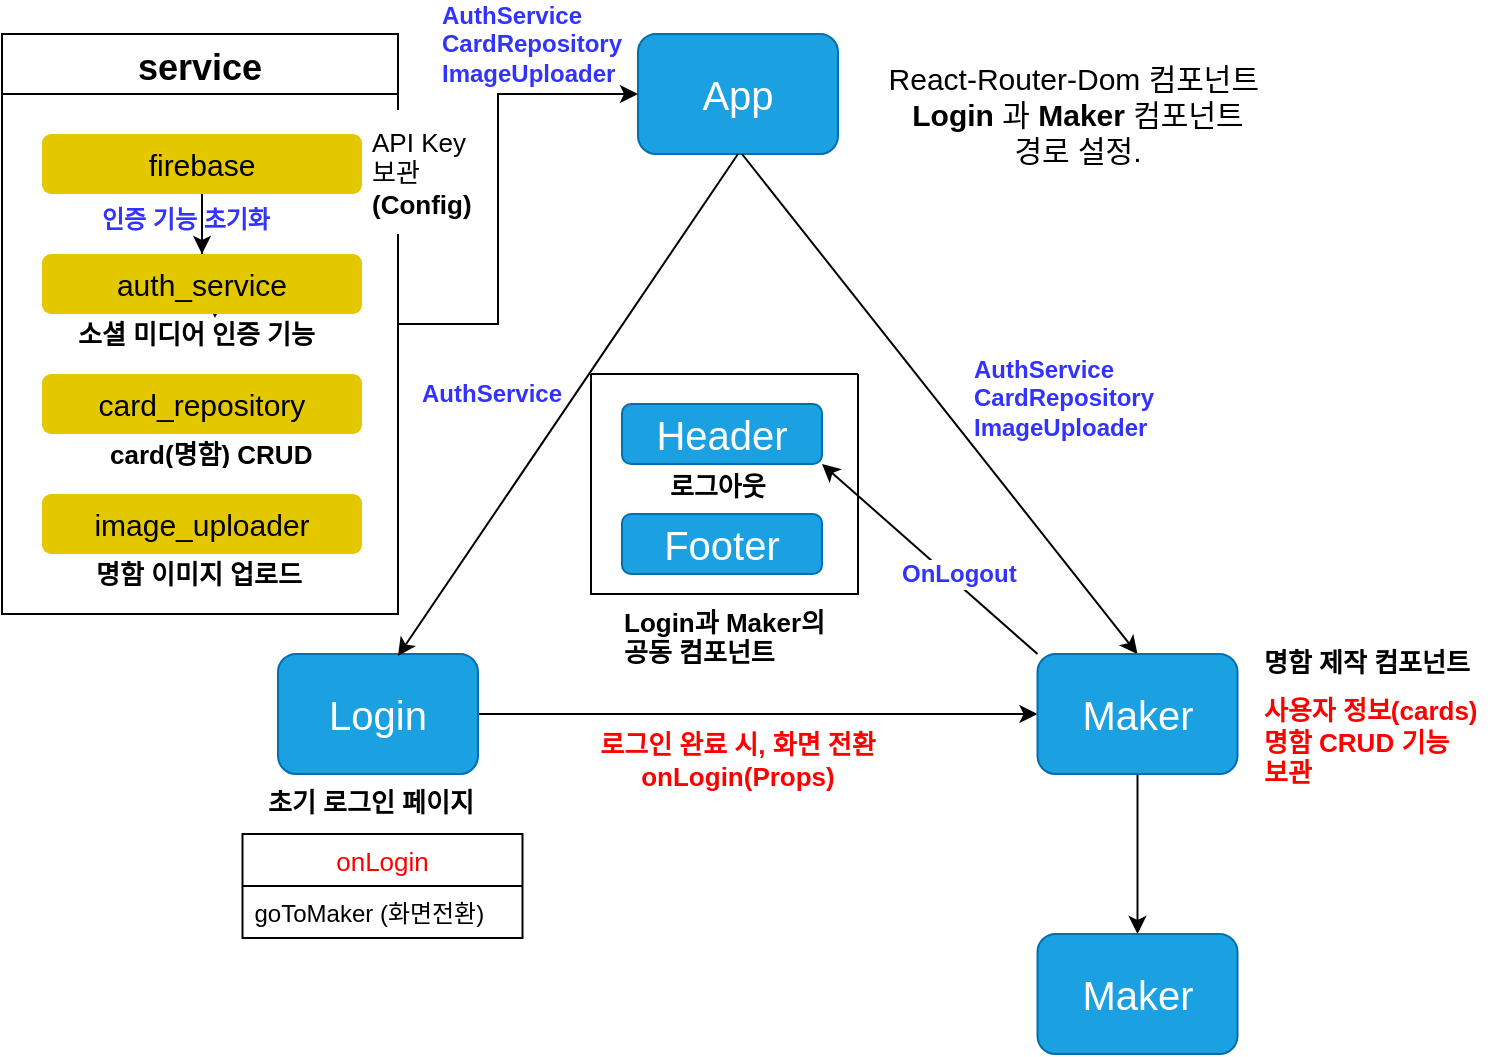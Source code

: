 <mxfile version="15.3.8" type="github">
  <diagram id="qXojaY42aiBFxvhF_yrl" name="Page-1">
    <mxGraphModel dx="1422" dy="762" grid="1" gridSize="10" guides="1" tooltips="1" connect="1" arrows="1" fold="1" page="1" pageScale="1" pageWidth="827" pageHeight="1169" math="0" shadow="0">
      <root>
        <mxCell id="0" />
        <mxCell id="1" parent="0" />
        <mxCell id="ZUQluo5VriQcecSHElmV-1" value="&lt;font style=&quot;font-size: 20px&quot;&gt;App&lt;/font&gt;" style="rounded=1;whiteSpace=wrap;html=1;fillColor=#1ba1e2;strokeColor=#006EAF;fontColor=#ffffff;" parent="1" vertex="1">
          <mxGeometry x="360" y="40" width="100" height="60" as="geometry" />
        </mxCell>
        <mxCell id="ZUQluo5VriQcecSHElmV-4" value="&lt;font style=&quot;font-size: 15px&quot;&gt;&lt;font style=&quot;font-size: 15px&quot;&gt;&lt;br&gt;React&lt;/font&gt;-&lt;font style=&quot;font-size: 15px&quot;&gt;Router-Dom 컴포넌트&amp;nbsp;&lt;br&gt;&lt;b&gt;Login&lt;/b&gt; 과 &lt;b&gt;Maker&lt;/b&gt;&amp;nbsp;컴포넌트 &lt;br&gt;경로 설정.&lt;br&gt;&lt;br&gt;&lt;/font&gt;&lt;/font&gt;" style="text;html=1;strokeColor=none;fillColor=none;align=center;verticalAlign=middle;whiteSpace=wrap;rounded=0;labelBackgroundColor=#FFFFFF;labelBorderColor=none;spacing=0;fontColor=#000000;spacingLeft=0;" parent="1" vertex="1">
          <mxGeometry x="480" y="40" width="200" height="80" as="geometry" />
        </mxCell>
        <mxCell id="iWGha1-I6UxMjXV0nj9g-36" value="" style="edgeStyle=orthogonalEdgeStyle;rounded=0;orthogonalLoop=1;jettySize=auto;html=1;fontSize=13;fontColor=#3333FF;entryX=0;entryY=0.5;entryDx=0;entryDy=0;" edge="1" parent="1" source="iWGha1-I6UxMjXV0nj9g-1" target="ZUQluo5VriQcecSHElmV-1">
          <mxGeometry relative="1" as="geometry">
            <mxPoint x="350" y="70" as="targetPoint" />
            <Array as="points">
              <mxPoint x="290" y="185" />
              <mxPoint x="290" y="70" />
            </Array>
          </mxGeometry>
        </mxCell>
        <mxCell id="iWGha1-I6UxMjXV0nj9g-1" value="service" style="swimlane;fontSize=18;startSize=30;" vertex="1" parent="1">
          <mxGeometry x="42" y="40" width="198" height="290" as="geometry">
            <mxRectangle x="42" y="40" width="90" height="30" as="alternateBounds" />
          </mxGeometry>
        </mxCell>
        <mxCell id="iWGha1-I6UxMjXV0nj9g-19" value="" style="edgeStyle=orthogonalEdgeStyle;rounded=0;orthogonalLoop=1;jettySize=auto;html=1;fontSize=18;fontColor=#FFFFFF;entryX=0.5;entryY=0;entryDx=0;entryDy=0;" edge="1" parent="iWGha1-I6UxMjXV0nj9g-1" source="iWGha1-I6UxMjXV0nj9g-2" target="iWGha1-I6UxMjXV0nj9g-3">
          <mxGeometry relative="1" as="geometry">
            <mxPoint x="100" y="100" as="targetPoint" />
          </mxGeometry>
        </mxCell>
        <mxCell id="iWGha1-I6UxMjXV0nj9g-31" value="" style="edgeStyle=orthogonalEdgeStyle;rounded=0;orthogonalLoop=1;jettySize=auto;html=1;fontSize=13;fontColor=#3333FF;" edge="1" parent="iWGha1-I6UxMjXV0nj9g-1" source="iWGha1-I6UxMjXV0nj9g-2" target="iWGha1-I6UxMjXV0nj9g-25">
          <mxGeometry relative="1" as="geometry" />
        </mxCell>
        <mxCell id="iWGha1-I6UxMjXV0nj9g-2" value="&lt;span style=&quot;font-size: 15px&quot;&gt;firebase&lt;/span&gt;" style="rounded=1;whiteSpace=wrap;html=1;fillColor=#e3c800;strokeColor=none;fontColor=#000000;" vertex="1" parent="iWGha1-I6UxMjXV0nj9g-1">
          <mxGeometry x="20" y="50" width="160" height="30" as="geometry" />
        </mxCell>
        <mxCell id="iWGha1-I6UxMjXV0nj9g-3" value="&lt;span style=&quot;font-size: 15px&quot;&gt;auth_service&lt;/span&gt;" style="rounded=1;whiteSpace=wrap;html=1;fillColor=#e3c800;strokeColor=none;fontColor=#000000;" vertex="1" parent="iWGha1-I6UxMjXV0nj9g-1">
          <mxGeometry x="20" y="110" width="160" height="30" as="geometry" />
        </mxCell>
        <mxCell id="iWGha1-I6UxMjXV0nj9g-4" value="&lt;span style=&quot;font-size: 15px&quot;&gt;card_repository&lt;/span&gt;" style="rounded=1;whiteSpace=wrap;html=1;fillColor=#e3c800;strokeColor=none;fontColor=#000000;" vertex="1" parent="iWGha1-I6UxMjXV0nj9g-1">
          <mxGeometry x="20" y="170" width="160" height="30" as="geometry" />
        </mxCell>
        <mxCell id="iWGha1-I6UxMjXV0nj9g-5" value="&lt;span style=&quot;font-size: 15px&quot;&gt;image_uploader&lt;/span&gt;" style="rounded=1;whiteSpace=wrap;html=1;fillColor=#e3c800;strokeColor=none;fontColor=#000000;" vertex="1" parent="iWGha1-I6UxMjXV0nj9g-1">
          <mxGeometry x="20" y="230" width="160" height="30" as="geometry" />
        </mxCell>
        <mxCell id="iWGha1-I6UxMjXV0nj9g-24" value="&lt;font style=&quot;font-size: 12px;&quot;&gt;인증 기능 초기화&lt;/font&gt;" style="text;html=1;strokeColor=none;fillColor=none;align=center;verticalAlign=middle;whiteSpace=wrap;rounded=0;labelBackgroundColor=none;fontSize=12;fontColor=#3333FF;fontStyle=1" vertex="1" parent="iWGha1-I6UxMjXV0nj9g-1">
          <mxGeometry x="42" y="83" width="100" height="20" as="geometry" />
        </mxCell>
        <mxCell id="iWGha1-I6UxMjXV0nj9g-25" value="&lt;h1 style=&quot;font-size: 13px&quot;&gt;&lt;font color=&quot;#000000&quot; style=&quot;font-size: 13px&quot;&gt;&lt;span style=&quot;font-size: 13px;&quot;&gt;소셜 미디어 인증 기능&amp;nbsp;&lt;/span&gt;&lt;/font&gt;&lt;/h1&gt;" style="text;html=1;strokeColor=none;fillColor=none;spacing=5;spacingTop=-18;whiteSpace=wrap;overflow=hidden;rounded=0;fontSize=13;fontColor=#FFFFFF;labelBackgroundColor=none;fontStyle=1" vertex="1" parent="iWGha1-I6UxMjXV0nj9g-1">
          <mxGeometry x="33" y="142" width="147" height="15" as="geometry" />
        </mxCell>
        <mxCell id="iWGha1-I6UxMjXV0nj9g-26" value="&lt;h1 style=&quot;font-size: 13px&quot;&gt;&lt;font color=&quot;#000000&quot;&gt;&lt;span style=&quot;&quot;&gt;card(명함) CRUD&lt;/span&gt;&lt;/font&gt;&lt;/h1&gt;" style="text;html=1;strokeColor=none;fillColor=none;spacing=5;spacingTop=-18;whiteSpace=wrap;overflow=hidden;rounded=0;fontSize=13;fontColor=#FFFFFF;labelBackgroundColor=none;fontStyle=1" vertex="1" parent="iWGha1-I6UxMjXV0nj9g-1">
          <mxGeometry x="49" y="202" width="113" height="15" as="geometry" />
        </mxCell>
        <mxCell id="iWGha1-I6UxMjXV0nj9g-27" value="&lt;h1 style=&quot;font-size: 13px&quot;&gt;&lt;font color=&quot;#000000&quot;&gt;&lt;span style=&quot;&quot;&gt;명함 이미지 업로드&lt;/span&gt;&lt;/font&gt;&lt;/h1&gt;" style="text;html=1;strokeColor=none;fillColor=none;spacing=5;spacingTop=-18;whiteSpace=wrap;overflow=hidden;rounded=0;fontSize=13;fontColor=#FFFFFF;labelBackgroundColor=none;fontStyle=1" vertex="1" parent="iWGha1-I6UxMjXV0nj9g-1">
          <mxGeometry x="41.5" y="262" width="127.5" height="15" as="geometry" />
        </mxCell>
        <mxCell id="iWGha1-I6UxMjXV0nj9g-20" value="&lt;h1 style=&quot;font-size: 13px&quot;&gt;&lt;font color=&quot;#000000&quot; style=&quot;font-size: 13px&quot;&gt;&lt;span style=&quot;font-weight: 400&quot;&gt;API Key 보관&lt;/span&gt;(Config)&lt;/font&gt;&lt;/h1&gt;" style="text;html=1;strokeColor=none;fillColor=none;spacing=5;spacingTop=-18;whiteSpace=wrap;overflow=hidden;rounded=0;fontSize=15;fontColor=#FFFFFF;labelBackgroundColor=#FFFFFF;" vertex="1" parent="iWGha1-I6UxMjXV0nj9g-1">
          <mxGeometry x="180" y="46" width="60" height="54" as="geometry" />
        </mxCell>
        <mxCell id="iWGha1-I6UxMjXV0nj9g-37" value="AuthService&lt;br&gt;CardRepository&lt;br&gt;ImageUploader" style="text;html=1;strokeColor=none;fillColor=none;align=left;verticalAlign=middle;whiteSpace=wrap;rounded=0;labelBackgroundColor=none;fontSize=12;fontColor=#3333FF;fontStyle=1" vertex="1" parent="1">
          <mxGeometry x="260" y="25" width="100" height="40" as="geometry" />
        </mxCell>
        <mxCell id="iWGha1-I6UxMjXV0nj9g-64" value="" style="edgeStyle=orthogonalEdgeStyle;rounded=0;orthogonalLoop=1;jettySize=auto;html=1;fontSize=13;fontColor=#3333FF;entryX=0;entryY=0.5;entryDx=0;entryDy=0;" edge="1" parent="1" source="iWGha1-I6UxMjXV0nj9g-48" target="iWGha1-I6UxMjXV0nj9g-57">
          <mxGeometry relative="1" as="geometry">
            <mxPoint x="370" y="380" as="targetPoint" />
          </mxGeometry>
        </mxCell>
        <mxCell id="iWGha1-I6UxMjXV0nj9g-48" value="&lt;font style=&quot;font-size: 20px&quot;&gt;Login&lt;/font&gt;" style="rounded=1;whiteSpace=wrap;html=1;fillColor=#1ba1e2;strokeColor=#006EAF;fontColor=#ffffff;" vertex="1" parent="1">
          <mxGeometry x="180" y="350" width="100" height="60" as="geometry" />
        </mxCell>
        <mxCell id="iWGha1-I6UxMjXV0nj9g-55" value="" style="endArrow=classic;html=1;fontSize=13;fontColor=#3333FF;entryX=0.6;entryY=0.017;entryDx=0;entryDy=0;entryPerimeter=0;" edge="1" parent="1" target="iWGha1-I6UxMjXV0nj9g-48">
          <mxGeometry width="50" height="50" relative="1" as="geometry">
            <mxPoint x="410" y="100" as="sourcePoint" />
            <mxPoint x="300" y="290" as="targetPoint" />
          </mxGeometry>
        </mxCell>
        <mxCell id="iWGha1-I6UxMjXV0nj9g-56" value="" style="endArrow=classic;html=1;fontSize=13;fontColor=#3333FF;entryX=0.5;entryY=0;entryDx=0;entryDy=0;" edge="1" parent="1" target="iWGha1-I6UxMjXV0nj9g-57">
          <mxGeometry width="50" height="50" relative="1" as="geometry">
            <mxPoint x="412" y="100" as="sourcePoint" />
            <mxPoint x="592" y="340" as="targetPoint" />
          </mxGeometry>
        </mxCell>
        <mxCell id="iWGha1-I6UxMjXV0nj9g-99" value="" style="edgeStyle=orthogonalEdgeStyle;rounded=0;orthogonalLoop=1;jettySize=auto;html=1;fontSize=13;fontColor=#FF0000;" edge="1" parent="1" source="iWGha1-I6UxMjXV0nj9g-57" target="iWGha1-I6UxMjXV0nj9g-98">
          <mxGeometry relative="1" as="geometry" />
        </mxCell>
        <mxCell id="iWGha1-I6UxMjXV0nj9g-57" value="&lt;font style=&quot;font-size: 20px&quot;&gt;Maker&lt;/font&gt;" style="rounded=1;whiteSpace=wrap;html=1;fillColor=#1ba1e2;strokeColor=#006EAF;fontColor=#ffffff;" vertex="1" parent="1">
          <mxGeometry x="559.75" y="350" width="100" height="60" as="geometry" />
        </mxCell>
        <mxCell id="iWGha1-I6UxMjXV0nj9g-58" value="AuthService&lt;br&gt;" style="text;html=1;strokeColor=none;fillColor=none;align=left;verticalAlign=middle;whiteSpace=wrap;rounded=0;labelBackgroundColor=none;fontSize=12;fontColor=#3333FF;fontStyle=1" vertex="1" parent="1">
          <mxGeometry x="250" y="210" width="76" height="20" as="geometry" />
        </mxCell>
        <mxCell id="iWGha1-I6UxMjXV0nj9g-59" value="AuthService&lt;br&gt;CardRepository&lt;br&gt;ImageUploader" style="text;html=1;strokeColor=none;fillColor=none;align=left;verticalAlign=middle;whiteSpace=wrap;rounded=0;labelBackgroundColor=none;fontSize=12;fontColor=#3333FF;fontStyle=1" vertex="1" parent="1">
          <mxGeometry x="526" y="202" width="100" height="40" as="geometry" />
        </mxCell>
        <mxCell id="iWGha1-I6UxMjXV0nj9g-61" value="&lt;h1 style=&quot;font-size: 13px&quot;&gt;&lt;font color=&quot;#000000&quot;&gt;&lt;span&gt;초기 로그인 페이지&lt;/span&gt;&lt;/font&gt;&lt;/h1&gt;" style="text;html=1;strokeColor=none;fillColor=none;spacing=5;spacingTop=-18;whiteSpace=wrap;overflow=hidden;rounded=0;fontSize=13;fontColor=#FFFFFF;labelBackgroundColor=none;fontStyle=1" vertex="1" parent="1">
          <mxGeometry x="169.5" y="416" width="125.5" height="15" as="geometry" />
        </mxCell>
        <mxCell id="iWGha1-I6UxMjXV0nj9g-62" value="&lt;h1 style=&quot;font-size: 13px&quot;&gt;&lt;font color=&quot;#000000&quot;&gt;명함 제작 컴포넌트&lt;/font&gt;&lt;/h1&gt;&lt;div&gt;&lt;font color=&quot;#ff0000&quot;&gt;사용자 정보(cards)&lt;/font&gt;&lt;/div&gt;&lt;div&gt;&lt;font color=&quot;#ff0000&quot;&gt;명함 CRUD 기능&lt;/font&gt;&lt;/div&gt;&lt;div&gt;&lt;font color=&quot;#ff0000&quot;&gt;보관&lt;/font&gt;&lt;/div&gt;" style="text;html=1;strokeColor=none;fillColor=none;spacing=5;spacingTop=-18;whiteSpace=wrap;overflow=hidden;rounded=0;fontSize=13;fontColor=#FFFFFF;labelBackgroundColor=none;fontStyle=1" vertex="1" parent="1">
          <mxGeometry x="668" y="346" width="125.75" height="74" as="geometry" />
        </mxCell>
        <mxCell id="iWGha1-I6UxMjXV0nj9g-65" value="로그인 완료 시, 화면 전환&lt;br&gt;onLogin(Props)" style="text;html=1;strokeColor=none;fillColor=none;align=center;verticalAlign=middle;whiteSpace=wrap;rounded=0;labelBackgroundColor=none;fontSize=13;fontColor=#FF0000;fontStyle=1" vertex="1" parent="1">
          <mxGeometry x="330" y="386" width="160" height="34" as="geometry" />
        </mxCell>
        <mxCell id="iWGha1-I6UxMjXV0nj9g-66" value="onLogin" style="swimlane;fontStyle=0;childLayout=stackLayout;horizontal=1;startSize=26;fillColor=none;horizontalStack=0;resizeParent=1;resizeParentMax=0;resizeLast=0;collapsible=1;marginBottom=0;labelBackgroundColor=none;fontSize=13;fontColor=#FF0000;strokeColor=default;" vertex="1" parent="1">
          <mxGeometry x="162.25" y="440" width="140" height="52" as="geometry" />
        </mxCell>
        <mxCell id="iWGha1-I6UxMjXV0nj9g-67" value="goToMaker (화면전환)" style="text;strokeColor=none;fillColor=none;align=left;verticalAlign=top;spacingLeft=4;spacingRight=4;overflow=hidden;rotatable=0;points=[[0,0.5],[1,0.5]];portConstraint=eastwest;" vertex="1" parent="iWGha1-I6UxMjXV0nj9g-66">
          <mxGeometry y="26" width="140" height="26" as="geometry" />
        </mxCell>
        <mxCell id="iWGha1-I6UxMjXV0nj9g-70" value="&lt;span style=&quot;font-size: 20px&quot;&gt;Header&lt;/span&gt;" style="rounded=1;whiteSpace=wrap;html=1;fillColor=#1ba1e2;strokeColor=#006EAF;fontColor=#ffffff;" vertex="1" parent="1">
          <mxGeometry x="352" y="225" width="100" height="30" as="geometry" />
        </mxCell>
        <mxCell id="iWGha1-I6UxMjXV0nj9g-71" value="&lt;span style=&quot;font-size: 20px&quot;&gt;Footer&lt;/span&gt;" style="rounded=1;whiteSpace=wrap;html=1;fillColor=#1ba1e2;strokeColor=#006EAF;fontColor=#ffffff;" vertex="1" parent="1">
          <mxGeometry x="352" y="280" width="100" height="30" as="geometry" />
        </mxCell>
        <mxCell id="iWGha1-I6UxMjXV0nj9g-74" value="" style="endArrow=classic;html=1;fontSize=13;fontColor=#FF0000;entryX=1;entryY=1;entryDx=0;entryDy=0;exitX=0;exitY=0;exitDx=0;exitDy=0;" edge="1" parent="1" source="iWGha1-I6UxMjXV0nj9g-57" target="iWGha1-I6UxMjXV0nj9g-70">
          <mxGeometry width="50" height="50" relative="1" as="geometry">
            <mxPoint x="533" y="350" as="sourcePoint" />
            <mxPoint x="583" y="300" as="targetPoint" />
          </mxGeometry>
        </mxCell>
        <mxCell id="iWGha1-I6UxMjXV0nj9g-77" value="" style="swimlane;startSize=0;labelBackgroundColor=none;fontSize=13;fontColor=#FF0000;strokeColor=default;" vertex="1" parent="1">
          <mxGeometry x="336.5" y="210" width="133.5" height="110" as="geometry" />
        </mxCell>
        <mxCell id="iWGha1-I6UxMjXV0nj9g-83" value="&lt;h1 style=&quot;font-size: 13px&quot;&gt;&lt;font color=&quot;#000000&quot; style=&quot;font-size: 13px&quot;&gt;&lt;span style=&quot;font-size: 13px&quot;&gt;로그아웃&lt;/span&gt;&lt;/font&gt;&lt;/h1&gt;" style="text;html=1;strokeColor=none;fillColor=none;spacing=5;spacingTop=-18;whiteSpace=wrap;overflow=hidden;rounded=0;fontSize=13;fontColor=#FFFFFF;labelBackgroundColor=none;fontStyle=1" vertex="1" parent="iWGha1-I6UxMjXV0nj9g-77">
          <mxGeometry x="34" y="47.5" width="69" height="15" as="geometry" />
        </mxCell>
        <mxCell id="iWGha1-I6UxMjXV0nj9g-79" value="OnLogout" style="text;html=1;strokeColor=none;fillColor=none;align=left;verticalAlign=middle;whiteSpace=wrap;rounded=0;labelBackgroundColor=#FFFFFF;fontSize=12;fontColor=#3333FF;fontStyle=1" vertex="1" parent="1">
          <mxGeometry x="490" y="300" width="60" height="20" as="geometry" />
        </mxCell>
        <mxCell id="iWGha1-I6UxMjXV0nj9g-82" value="&lt;h1 style=&quot;font-size: 13px&quot;&gt;&lt;font color=&quot;#000000&quot;&gt;&lt;span&gt;Login과 Maker의 공동 컴포넌트&lt;/span&gt;&lt;/font&gt;&lt;/h1&gt;" style="text;html=1;strokeColor=none;fillColor=none;spacing=5;spacingTop=-18;whiteSpace=wrap;overflow=hidden;rounded=0;fontSize=13;fontColor=#FFFFFF;labelBackgroundColor=none;fontStyle=1" vertex="1" parent="1">
          <mxGeometry x="348" y="326" width="114" height="30" as="geometry" />
        </mxCell>
        <mxCell id="iWGha1-I6UxMjXV0nj9g-98" value="&lt;font style=&quot;font-size: 20px&quot;&gt;Maker&lt;/font&gt;" style="rounded=1;whiteSpace=wrap;html=1;fillColor=#1ba1e2;strokeColor=#006EAF;fontColor=#ffffff;" vertex="1" parent="1">
          <mxGeometry x="559.75" y="490" width="100" height="60" as="geometry" />
        </mxCell>
      </root>
    </mxGraphModel>
  </diagram>
</mxfile>
